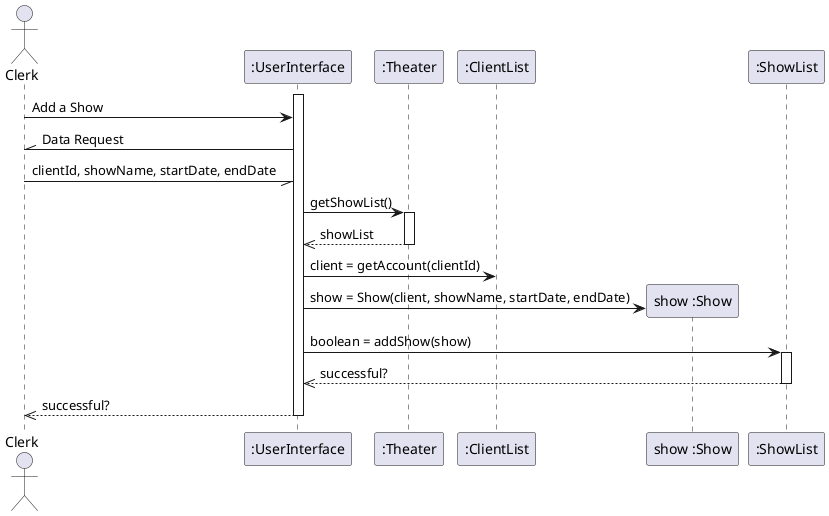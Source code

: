@startuml
actor Clerk

activate ":UserInterface"
Clerk -> ":UserInterface" : Add a Show
Clerk //- ":UserInterface": Data Request
Clerk -// ":UserInterface": clientId, showName, startDate, endDate

":UserInterface" -> ":Theater" : getShowList()
activate ":Theater"
":Theater" -->> ":UserInterface": showList
deactivate ":Theater"
":UserInterface" -> ":ClientList": client = getAccount(clientId)
create "show :Show"
":UserInterface" -> "show :Show": show = Show(client, showName, startDate, endDate)
":UserInterface" -> ":ShowList" : boolean = addShow(show)
activate ":ShowList"
":ShowList" -->> ":UserInterface" : successful?
deactivate ":ShowList"
":UserInterface" -->> Clerk : successful?
deactivate ":UserInterface"
@enduml